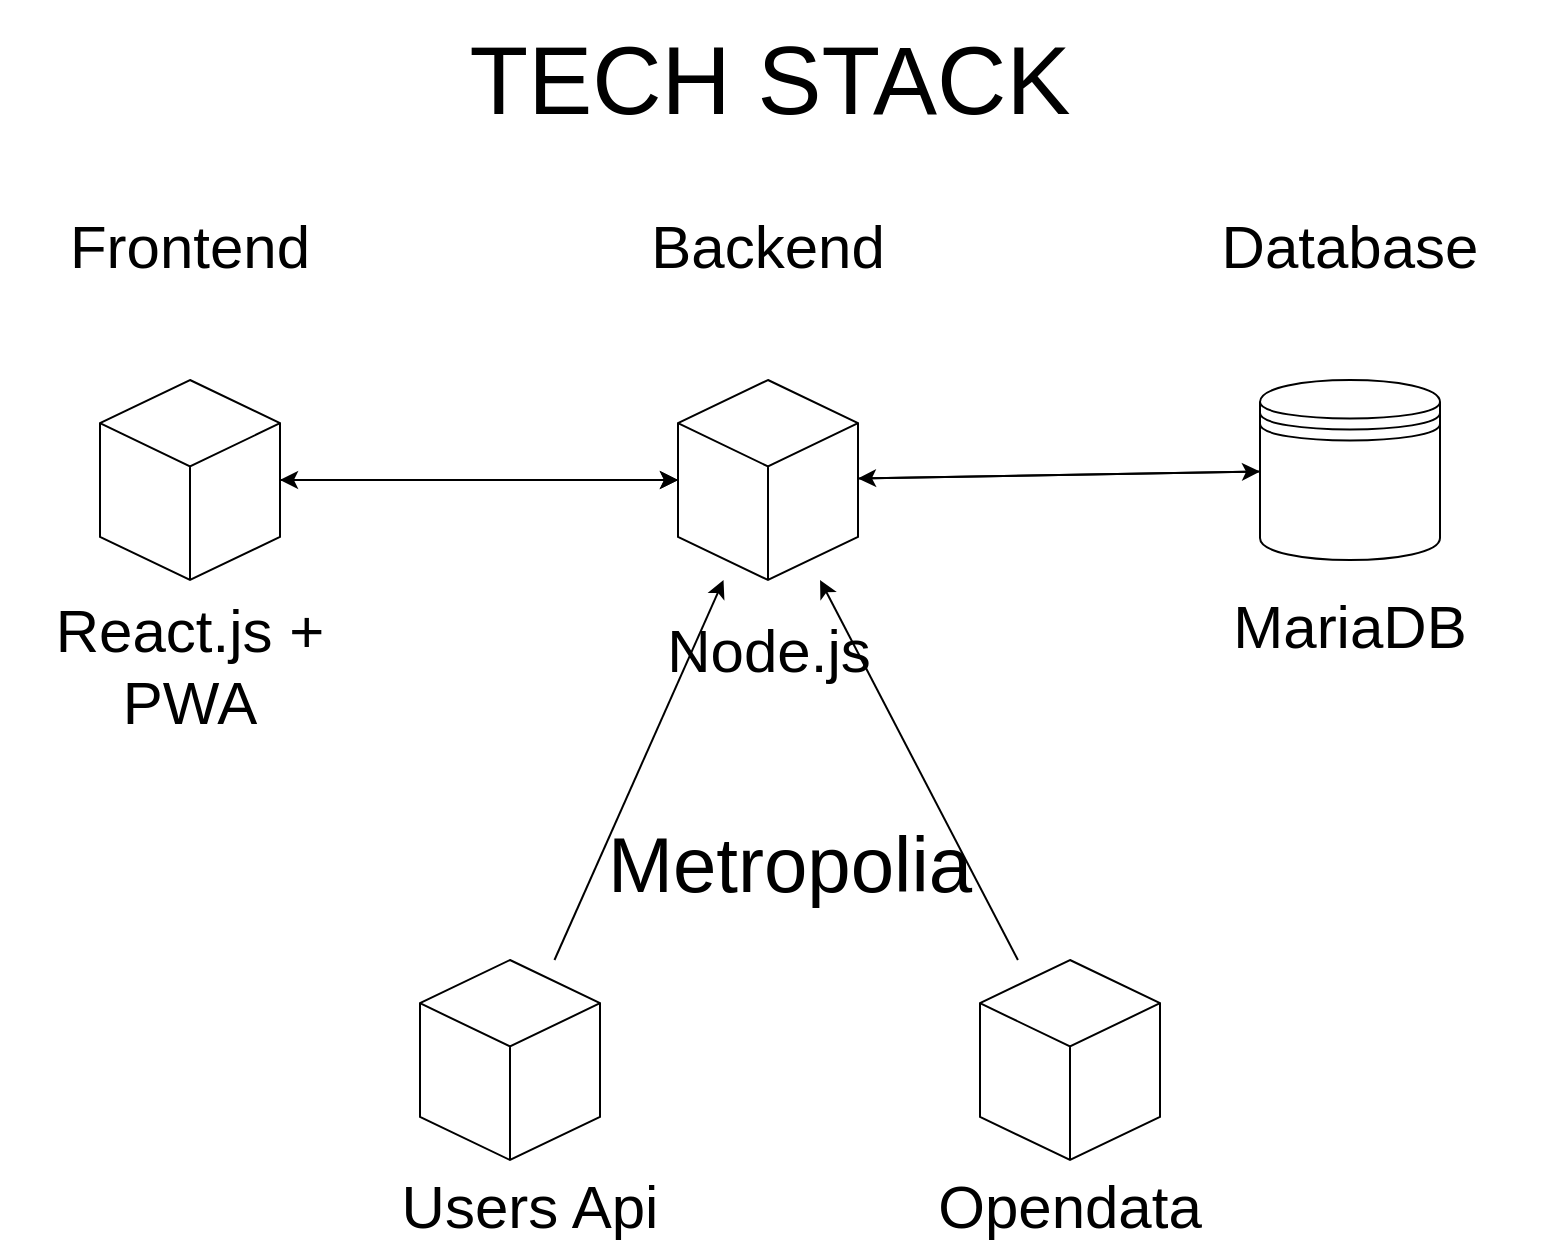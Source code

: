<mxfile>
    <diagram id="xv5KAmLRm99NZ9zYhM0I" name="Page-1">
        <mxGraphModel dx="2256" dy="914" grid="1" gridSize="10" guides="1" tooltips="1" connect="1" arrows="1" fold="1" page="1" pageScale="1" pageWidth="827" pageHeight="1169" math="0" shadow="0">
            <root>
                <mxCell id="0"/>
                <mxCell id="1" parent="0"/>
                <mxCell id="14" style="edgeStyle=none;html=1;fontSize=30;" edge="1" parent="1" source="2" target="9">
                    <mxGeometry relative="1" as="geometry"/>
                </mxCell>
                <mxCell id="2" value="" style="shape=datastore;whiteSpace=wrap;html=1;" vertex="1" parent="1">
                    <mxGeometry x="540" y="420" width="90" height="90" as="geometry"/>
                </mxCell>
                <mxCell id="3" value="TECH STACK" style="text;html=1;strokeColor=none;fillColor=none;align=center;verticalAlign=middle;whiteSpace=wrap;rounded=0;fontSize=48;" vertex="1" parent="1">
                    <mxGeometry x="80" y="230" width="430" height="80" as="geometry"/>
                </mxCell>
                <mxCell id="4" value="MariaDB" style="text;html=1;strokeColor=none;fillColor=none;align=center;verticalAlign=middle;whiteSpace=wrap;rounded=0;fontSize=30;" vertex="1" parent="1">
                    <mxGeometry x="490" y="520" width="190" height="45" as="geometry"/>
                </mxCell>
                <mxCell id="12" style="edgeStyle=none;html=1;fontSize=30;" edge="1" parent="1" source="5" target="9">
                    <mxGeometry relative="1" as="geometry"/>
                </mxCell>
                <mxCell id="15" style="edgeStyle=none;html=1;fontSize=30;" edge="1" parent="1" source="5" target="9">
                    <mxGeometry relative="1" as="geometry"/>
                </mxCell>
                <mxCell id="5" value="" style="html=1;whiteSpace=wrap;shape=isoCube2;backgroundOutline=1;isoAngle=15;fontSize=30;" vertex="1" parent="1">
                    <mxGeometry x="-40" y="420" width="90" height="100" as="geometry"/>
                </mxCell>
                <mxCell id="6" value="React.js + PWA" style="text;html=1;strokeColor=none;fillColor=none;align=center;verticalAlign=middle;whiteSpace=wrap;rounded=0;fontSize=30;" vertex="1" parent="1">
                    <mxGeometry x="-90" y="540" width="190" height="45" as="geometry"/>
                </mxCell>
                <mxCell id="7" value="Frontend" style="text;html=1;strokeColor=none;fillColor=none;align=center;verticalAlign=middle;whiteSpace=wrap;rounded=0;fontSize=30;" vertex="1" parent="1">
                    <mxGeometry x="-90" y="330" width="190" height="45" as="geometry"/>
                </mxCell>
                <mxCell id="8" value="Backend" style="text;html=1;strokeColor=none;fillColor=none;align=center;verticalAlign=middle;whiteSpace=wrap;rounded=0;fontSize=30;" vertex="1" parent="1">
                    <mxGeometry x="199" y="330" width="190" height="45" as="geometry"/>
                </mxCell>
                <mxCell id="13" style="edgeStyle=none;html=1;fontSize=30;" edge="1" parent="1" source="9" target="2">
                    <mxGeometry relative="1" as="geometry"/>
                </mxCell>
                <mxCell id="16" style="edgeStyle=none;html=1;fontSize=30;" edge="1" parent="1" source="9" target="5">
                    <mxGeometry relative="1" as="geometry"/>
                </mxCell>
                <mxCell id="9" value="" style="html=1;whiteSpace=wrap;shape=isoCube2;backgroundOutline=1;isoAngle=15;fontSize=30;" vertex="1" parent="1">
                    <mxGeometry x="249" y="420" width="90" height="100" as="geometry"/>
                </mxCell>
                <mxCell id="10" value="Node.js" style="text;html=1;strokeColor=none;fillColor=none;align=center;verticalAlign=middle;whiteSpace=wrap;rounded=0;fontSize=30;" vertex="1" parent="1">
                    <mxGeometry x="238.5" y="530" width="111" height="50" as="geometry"/>
                </mxCell>
                <mxCell id="27" style="edgeStyle=none;html=1;fontSize=39;" edge="1" parent="1" source="17" target="9">
                    <mxGeometry relative="1" as="geometry"/>
                </mxCell>
                <mxCell id="17" value="" style="html=1;whiteSpace=wrap;shape=isoCube2;backgroundOutline=1;isoAngle=15;fontSize=30;" vertex="1" parent="1">
                    <mxGeometry x="400" y="710" width="90" height="100" as="geometry"/>
                </mxCell>
                <mxCell id="18" value="Opendata" style="text;html=1;strokeColor=none;fillColor=none;align=center;verticalAlign=middle;whiteSpace=wrap;rounded=0;fontSize=30;" vertex="1" parent="1">
                    <mxGeometry x="350" y="810" width="190" height="45" as="geometry"/>
                </mxCell>
                <mxCell id="32" style="edgeStyle=none;html=1;fontSize=39;" edge="1" parent="1" source="21" target="9">
                    <mxGeometry relative="1" as="geometry"/>
                </mxCell>
                <mxCell id="21" value="" style="html=1;whiteSpace=wrap;shape=isoCube2;backgroundOutline=1;isoAngle=15;fontSize=30;" vertex="1" parent="1">
                    <mxGeometry x="120" y="710" width="90" height="100" as="geometry"/>
                </mxCell>
                <mxCell id="22" value="Users Api" style="text;html=1;strokeColor=none;fillColor=none;align=center;verticalAlign=middle;whiteSpace=wrap;rounded=0;fontSize=30;" vertex="1" parent="1">
                    <mxGeometry x="80" y="810" width="190" height="45" as="geometry"/>
                </mxCell>
                <mxCell id="26" value="&lt;font style=&quot;font-size: 39px;&quot;&gt;Metropolia&lt;/font&gt;" style="text;html=1;strokeColor=none;fillColor=none;align=center;verticalAlign=middle;whiteSpace=wrap;rounded=0;fontSize=30;" vertex="1" parent="1">
                    <mxGeometry x="210" y="640" width="190" height="45" as="geometry"/>
                </mxCell>
                <mxCell id="33" value="Database" style="text;html=1;strokeColor=none;fillColor=none;align=center;verticalAlign=middle;whiteSpace=wrap;rounded=0;fontSize=30;" vertex="1" parent="1">
                    <mxGeometry x="490" y="330" width="190" height="45" as="geometry"/>
                </mxCell>
            </root>
        </mxGraphModel>
    </diagram>
</mxfile>